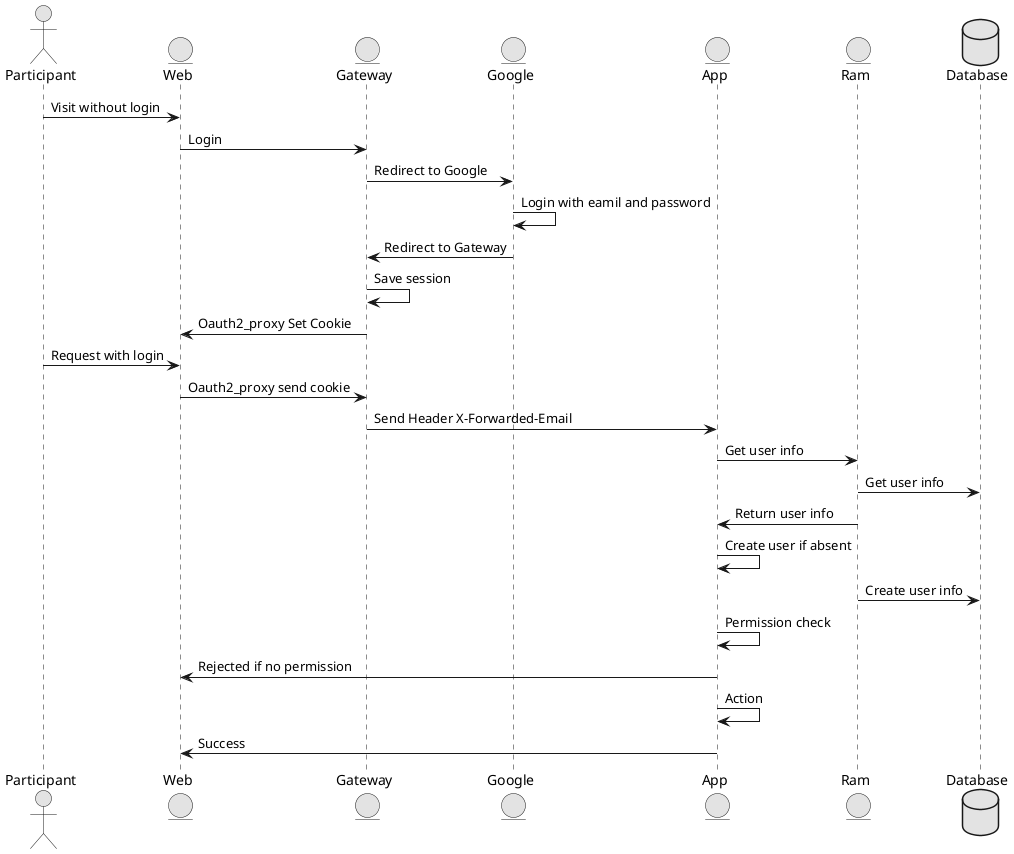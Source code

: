 @startuml oauth
skinparam monochrome true
skinparam text {
    FontColor Success Green
}

actor Participant as User
entity      Web      as Web
entity      Gateway    as Gateway
entity      Google as Google
entity      App as App
entity      Ram as Ram
database    Database as Database
User -> Web : Visit without login 
Web -> Gateway: Login
Gateway -> Google: Redirect to Google
Google -> Google: Login with eamil and password
Google -> Gateway: Redirect to Gateway
Gateway -> Gateway: Save session
Gateway -> Web: Oauth2_proxy Set Cookie


User -> Web : Request with login
Web -> Gateway: Oauth2_proxy send cookie
Gateway -> App: Send Header X-Forwarded-Email
App -> Ram: Get user info
Ram -> Database: Get user info
Ram -> App: Return user info

App -> App: Create user if absent
Ram -> Database: Create user info

App -> App: Permission check
App -> Web: Rejected if no permission

App -> App: Action 
App -> Web: Success

@enduml